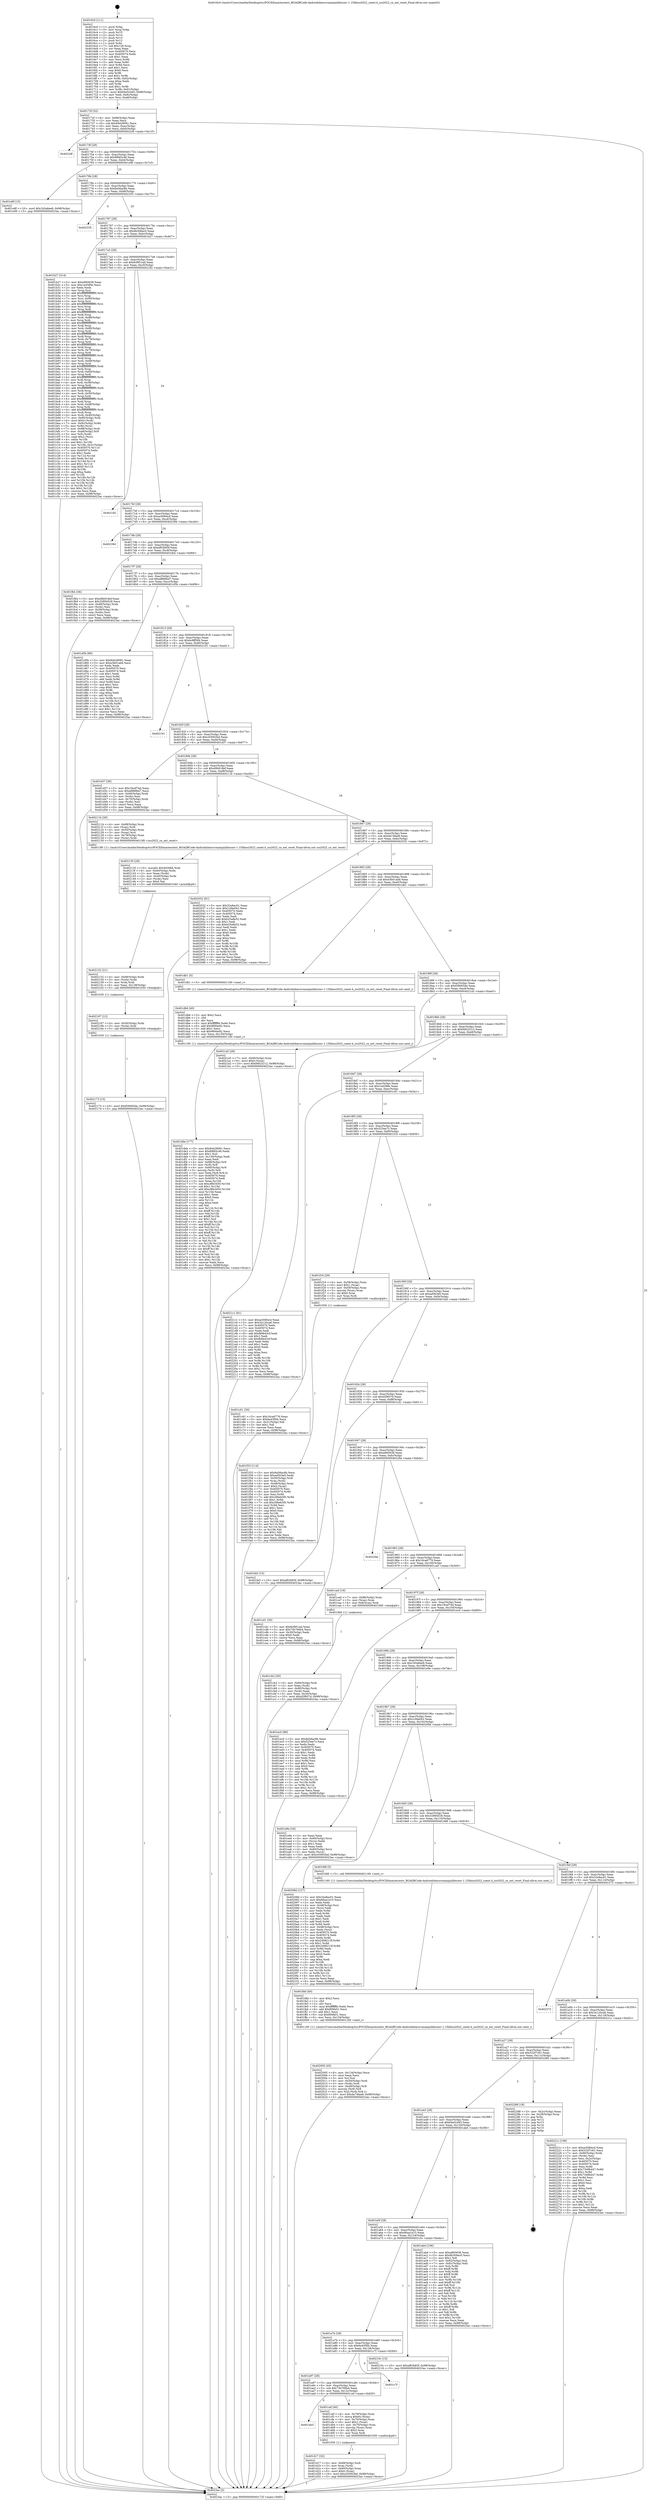 digraph "0x4016c0" {
  label = "0x4016c0 (/mnt/c/Users/mathe/Desktop/tcc/POCII/binaries/extr_BGAQRCode-Androidzbarsrcmainjnilibiconv-1.15libiso2022_cnext.h_iso2022_cn_ext_reset_Final-ollvm.out::main(0))"
  labelloc = "t"
  node[shape=record]

  Entry [label="",width=0.3,height=0.3,shape=circle,fillcolor=black,style=filled]
  "0x40172f" [label="{
     0x40172f [32]\l
     | [instrs]\l
     &nbsp;&nbsp;0x40172f \<+6\>: mov -0x98(%rbp),%eax\l
     &nbsp;&nbsp;0x401735 \<+2\>: mov %eax,%ecx\l
     &nbsp;&nbsp;0x401737 \<+6\>: sub $0x84428081,%ecx\l
     &nbsp;&nbsp;0x40173d \<+6\>: mov %eax,-0xac(%rbp)\l
     &nbsp;&nbsp;0x401743 \<+6\>: mov %ecx,-0xb0(%rbp)\l
     &nbsp;&nbsp;0x401749 \<+6\>: je 00000000004022df \<main+0xc1f\>\l
  }"]
  "0x4022df" [label="{
     0x4022df\l
  }", style=dashed]
  "0x40174f" [label="{
     0x40174f [28]\l
     | [instrs]\l
     &nbsp;&nbsp;0x40174f \<+5\>: jmp 0000000000401754 \<main+0x94\>\l
     &nbsp;&nbsp;0x401754 \<+6\>: mov -0xac(%rbp),%eax\l
     &nbsp;&nbsp;0x40175a \<+5\>: sub $0x89fd3c46,%eax\l
     &nbsp;&nbsp;0x40175f \<+6\>: mov %eax,-0xb4(%rbp)\l
     &nbsp;&nbsp;0x401765 \<+6\>: je 0000000000401e8f \<main+0x7cf\>\l
  }"]
  Exit [label="",width=0.3,height=0.3,shape=circle,fillcolor=black,style=filled,peripheries=2]
  "0x401e8f" [label="{
     0x401e8f [15]\l
     | [instrs]\l
     &nbsp;&nbsp;0x401e8f \<+10\>: movl $0x1b5a6ee8,-0x98(%rbp)\l
     &nbsp;&nbsp;0x401e99 \<+5\>: jmp 00000000004023ac \<main+0xcec\>\l
  }"]
  "0x40176b" [label="{
     0x40176b [28]\l
     | [instrs]\l
     &nbsp;&nbsp;0x40176b \<+5\>: jmp 0000000000401770 \<main+0xb0\>\l
     &nbsp;&nbsp;0x401770 \<+6\>: mov -0xac(%rbp),%eax\l
     &nbsp;&nbsp;0x401776 \<+5\>: sub $0x8a56ac8b,%eax\l
     &nbsp;&nbsp;0x40177b \<+6\>: mov %eax,-0xb8(%rbp)\l
     &nbsp;&nbsp;0x401781 \<+6\>: je 0000000000402335 \<main+0xc75\>\l
  }"]
  "0x402173" [label="{
     0x402173 [15]\l
     | [instrs]\l
     &nbsp;&nbsp;0x402173 \<+10\>: movl $0xf39065de,-0x98(%rbp)\l
     &nbsp;&nbsp;0x40217d \<+5\>: jmp 00000000004023ac \<main+0xcec\>\l
  }"]
  "0x402335" [label="{
     0x402335\l
  }", style=dashed]
  "0x401787" [label="{
     0x401787 [28]\l
     | [instrs]\l
     &nbsp;&nbsp;0x401787 \<+5\>: jmp 000000000040178c \<main+0xcc\>\l
     &nbsp;&nbsp;0x40178c \<+6\>: mov -0xac(%rbp),%eax\l
     &nbsp;&nbsp;0x401792 \<+5\>: sub $0x8b306ec0,%eax\l
     &nbsp;&nbsp;0x401797 \<+6\>: mov %eax,-0xbc(%rbp)\l
     &nbsp;&nbsp;0x40179d \<+6\>: je 0000000000401b27 \<main+0x467\>\l
  }"]
  "0x402167" [label="{
     0x402167 [12]\l
     | [instrs]\l
     &nbsp;&nbsp;0x402167 \<+4\>: mov -0x50(%rbp),%rdx\l
     &nbsp;&nbsp;0x40216b \<+3\>: mov (%rdx),%rdi\l
     &nbsp;&nbsp;0x40216e \<+5\>: call 0000000000401030 \<free@plt\>\l
     | [calls]\l
     &nbsp;&nbsp;0x401030 \{1\} (unknown)\l
  }"]
  "0x401b27" [label="{
     0x401b27 [314]\l
     | [instrs]\l
     &nbsp;&nbsp;0x401b27 \<+5\>: mov $0xe865638,%eax\l
     &nbsp;&nbsp;0x401b2c \<+5\>: mov $0x1ed399e,%ecx\l
     &nbsp;&nbsp;0x401b31 \<+2\>: xor %edx,%edx\l
     &nbsp;&nbsp;0x401b33 \<+3\>: mov %rsp,%rsi\l
     &nbsp;&nbsp;0x401b36 \<+4\>: add $0xfffffffffffffff0,%rsi\l
     &nbsp;&nbsp;0x401b3a \<+3\>: mov %rsi,%rsp\l
     &nbsp;&nbsp;0x401b3d \<+7\>: mov %rsi,-0x90(%rbp)\l
     &nbsp;&nbsp;0x401b44 \<+3\>: mov %rsp,%rsi\l
     &nbsp;&nbsp;0x401b47 \<+4\>: add $0xfffffffffffffff0,%rsi\l
     &nbsp;&nbsp;0x401b4b \<+3\>: mov %rsi,%rsp\l
     &nbsp;&nbsp;0x401b4e \<+3\>: mov %rsp,%rdi\l
     &nbsp;&nbsp;0x401b51 \<+4\>: add $0xfffffffffffffff0,%rdi\l
     &nbsp;&nbsp;0x401b55 \<+3\>: mov %rdi,%rsp\l
     &nbsp;&nbsp;0x401b58 \<+7\>: mov %rdi,-0x88(%rbp)\l
     &nbsp;&nbsp;0x401b5f \<+3\>: mov %rsp,%rdi\l
     &nbsp;&nbsp;0x401b62 \<+4\>: add $0xfffffffffffffff0,%rdi\l
     &nbsp;&nbsp;0x401b66 \<+3\>: mov %rdi,%rsp\l
     &nbsp;&nbsp;0x401b69 \<+4\>: mov %rdi,-0x80(%rbp)\l
     &nbsp;&nbsp;0x401b6d \<+3\>: mov %rsp,%rdi\l
     &nbsp;&nbsp;0x401b70 \<+4\>: add $0xfffffffffffffff0,%rdi\l
     &nbsp;&nbsp;0x401b74 \<+3\>: mov %rdi,%rsp\l
     &nbsp;&nbsp;0x401b77 \<+4\>: mov %rdi,-0x78(%rbp)\l
     &nbsp;&nbsp;0x401b7b \<+3\>: mov %rsp,%rdi\l
     &nbsp;&nbsp;0x401b7e \<+4\>: add $0xfffffffffffffff0,%rdi\l
     &nbsp;&nbsp;0x401b82 \<+3\>: mov %rdi,%rsp\l
     &nbsp;&nbsp;0x401b85 \<+4\>: mov %rdi,-0x70(%rbp)\l
     &nbsp;&nbsp;0x401b89 \<+3\>: mov %rsp,%rdi\l
     &nbsp;&nbsp;0x401b8c \<+4\>: add $0xfffffffffffffff0,%rdi\l
     &nbsp;&nbsp;0x401b90 \<+3\>: mov %rdi,%rsp\l
     &nbsp;&nbsp;0x401b93 \<+4\>: mov %rdi,-0x68(%rbp)\l
     &nbsp;&nbsp;0x401b97 \<+3\>: mov %rsp,%rdi\l
     &nbsp;&nbsp;0x401b9a \<+4\>: add $0xfffffffffffffff0,%rdi\l
     &nbsp;&nbsp;0x401b9e \<+3\>: mov %rdi,%rsp\l
     &nbsp;&nbsp;0x401ba1 \<+4\>: mov %rdi,-0x60(%rbp)\l
     &nbsp;&nbsp;0x401ba5 \<+3\>: mov %rsp,%rdi\l
     &nbsp;&nbsp;0x401ba8 \<+4\>: add $0xfffffffffffffff0,%rdi\l
     &nbsp;&nbsp;0x401bac \<+3\>: mov %rdi,%rsp\l
     &nbsp;&nbsp;0x401baf \<+4\>: mov %rdi,-0x58(%rbp)\l
     &nbsp;&nbsp;0x401bb3 \<+3\>: mov %rsp,%rdi\l
     &nbsp;&nbsp;0x401bb6 \<+4\>: add $0xfffffffffffffff0,%rdi\l
     &nbsp;&nbsp;0x401bba \<+3\>: mov %rdi,%rsp\l
     &nbsp;&nbsp;0x401bbd \<+4\>: mov %rdi,-0x50(%rbp)\l
     &nbsp;&nbsp;0x401bc1 \<+3\>: mov %rsp,%rdi\l
     &nbsp;&nbsp;0x401bc4 \<+4\>: add $0xfffffffffffffff0,%rdi\l
     &nbsp;&nbsp;0x401bc8 \<+3\>: mov %rdi,%rsp\l
     &nbsp;&nbsp;0x401bcb \<+4\>: mov %rdi,-0x48(%rbp)\l
     &nbsp;&nbsp;0x401bcf \<+3\>: mov %rsp,%rdi\l
     &nbsp;&nbsp;0x401bd2 \<+4\>: add $0xfffffffffffffff0,%rdi\l
     &nbsp;&nbsp;0x401bd6 \<+3\>: mov %rdi,%rsp\l
     &nbsp;&nbsp;0x401bd9 \<+4\>: mov %rdi,-0x40(%rbp)\l
     &nbsp;&nbsp;0x401bdd \<+7\>: mov -0x90(%rbp),%rdi\l
     &nbsp;&nbsp;0x401be4 \<+6\>: movl $0x0,(%rdi)\l
     &nbsp;&nbsp;0x401bea \<+7\>: mov -0x9c(%rbp),%r8d\l
     &nbsp;&nbsp;0x401bf1 \<+3\>: mov %r8d,(%rsi)\l
     &nbsp;&nbsp;0x401bf4 \<+7\>: mov -0x88(%rbp),%rdi\l
     &nbsp;&nbsp;0x401bfb \<+7\>: mov -0xa8(%rbp),%r9\l
     &nbsp;&nbsp;0x401c02 \<+3\>: mov %r9,(%rdi)\l
     &nbsp;&nbsp;0x401c05 \<+3\>: cmpl $0x2,(%rsi)\l
     &nbsp;&nbsp;0x401c08 \<+4\>: setne %r10b\l
     &nbsp;&nbsp;0x401c0c \<+4\>: and $0x1,%r10b\l
     &nbsp;&nbsp;0x401c10 \<+4\>: mov %r10b,-0x31(%rbp)\l
     &nbsp;&nbsp;0x401c14 \<+8\>: mov 0x405070,%r11d\l
     &nbsp;&nbsp;0x401c1c \<+7\>: mov 0x405074,%ebx\l
     &nbsp;&nbsp;0x401c23 \<+3\>: sub $0x1,%edx\l
     &nbsp;&nbsp;0x401c26 \<+3\>: mov %r11d,%r14d\l
     &nbsp;&nbsp;0x401c29 \<+3\>: add %edx,%r14d\l
     &nbsp;&nbsp;0x401c2c \<+4\>: imul %r14d,%r11d\l
     &nbsp;&nbsp;0x401c30 \<+4\>: and $0x1,%r11d\l
     &nbsp;&nbsp;0x401c34 \<+4\>: cmp $0x0,%r11d\l
     &nbsp;&nbsp;0x401c38 \<+4\>: sete %r10b\l
     &nbsp;&nbsp;0x401c3c \<+3\>: cmp $0xa,%ebx\l
     &nbsp;&nbsp;0x401c3f \<+4\>: setl %r15b\l
     &nbsp;&nbsp;0x401c43 \<+3\>: mov %r10b,%r12b\l
     &nbsp;&nbsp;0x401c46 \<+3\>: and %r15b,%r12b\l
     &nbsp;&nbsp;0x401c49 \<+3\>: xor %r15b,%r10b\l
     &nbsp;&nbsp;0x401c4c \<+3\>: or %r10b,%r12b\l
     &nbsp;&nbsp;0x401c4f \<+4\>: test $0x1,%r12b\l
     &nbsp;&nbsp;0x401c53 \<+3\>: cmovne %ecx,%eax\l
     &nbsp;&nbsp;0x401c56 \<+6\>: mov %eax,-0x98(%rbp)\l
     &nbsp;&nbsp;0x401c5c \<+5\>: jmp 00000000004023ac \<main+0xcec\>\l
  }"]
  "0x4017a3" [label="{
     0x4017a3 [28]\l
     | [instrs]\l
     &nbsp;&nbsp;0x4017a3 \<+5\>: jmp 00000000004017a8 \<main+0xe8\>\l
     &nbsp;&nbsp;0x4017a8 \<+6\>: mov -0xac(%rbp),%eax\l
     &nbsp;&nbsp;0x4017ae \<+5\>: sub $0x8cf951ad,%eax\l
     &nbsp;&nbsp;0x4017b3 \<+6\>: mov %eax,-0xc0(%rbp)\l
     &nbsp;&nbsp;0x4017b9 \<+6\>: je 0000000000402182 \<main+0xac2\>\l
  }"]
  "0x402152" [label="{
     0x402152 [21]\l
     | [instrs]\l
     &nbsp;&nbsp;0x402152 \<+4\>: mov -0x68(%rbp),%rdx\l
     &nbsp;&nbsp;0x402156 \<+3\>: mov (%rdx),%rdx\l
     &nbsp;&nbsp;0x402159 \<+3\>: mov %rdx,%rdi\l
     &nbsp;&nbsp;0x40215c \<+6\>: mov %eax,-0x138(%rbp)\l
     &nbsp;&nbsp;0x402162 \<+5\>: call 0000000000401030 \<free@plt\>\l
     | [calls]\l
     &nbsp;&nbsp;0x401030 \{1\} (unknown)\l
  }"]
  "0x402182" [label="{
     0x402182\l
  }", style=dashed]
  "0x4017bf" [label="{
     0x4017bf [28]\l
     | [instrs]\l
     &nbsp;&nbsp;0x4017bf \<+5\>: jmp 00000000004017c4 \<main+0x104\>\l
     &nbsp;&nbsp;0x4017c4 \<+6\>: mov -0xac(%rbp),%eax\l
     &nbsp;&nbsp;0x4017ca \<+5\>: sub $0xac0084cd,%eax\l
     &nbsp;&nbsp;0x4017cf \<+6\>: mov %eax,-0xc4(%rbp)\l
     &nbsp;&nbsp;0x4017d5 \<+6\>: je 0000000000402394 \<main+0xcd4\>\l
  }"]
  "0x402135" [label="{
     0x402135 [29]\l
     | [instrs]\l
     &nbsp;&nbsp;0x402135 \<+10\>: movabs $0x4030b6,%rdi\l
     &nbsp;&nbsp;0x40213f \<+4\>: mov -0x40(%rbp),%rdx\l
     &nbsp;&nbsp;0x402143 \<+2\>: mov %eax,(%rdx)\l
     &nbsp;&nbsp;0x402145 \<+4\>: mov -0x40(%rbp),%rdx\l
     &nbsp;&nbsp;0x402149 \<+2\>: mov (%rdx),%esi\l
     &nbsp;&nbsp;0x40214b \<+2\>: mov $0x0,%al\l
     &nbsp;&nbsp;0x40214d \<+5\>: call 0000000000401040 \<printf@plt\>\l
     | [calls]\l
     &nbsp;&nbsp;0x401040 \{1\} (unknown)\l
  }"]
  "0x402394" [label="{
     0x402394\l
  }", style=dashed]
  "0x4017db" [label="{
     0x4017db [28]\l
     | [instrs]\l
     &nbsp;&nbsp;0x4017db \<+5\>: jmp 00000000004017e0 \<main+0x120\>\l
     &nbsp;&nbsp;0x4017e0 \<+6\>: mov -0xac(%rbp),%eax\l
     &nbsp;&nbsp;0x4017e6 \<+5\>: sub $0xaf63b83f,%eax\l
     &nbsp;&nbsp;0x4017eb \<+6\>: mov %eax,-0xc8(%rbp)\l
     &nbsp;&nbsp;0x4017f1 \<+6\>: je 0000000000401fb4 \<main+0x8f4\>\l
  }"]
  "0x402005" [label="{
     0x402005 [45]\l
     | [instrs]\l
     &nbsp;&nbsp;0x402005 \<+6\>: mov -0x134(%rbp),%ecx\l
     &nbsp;&nbsp;0x40200b \<+3\>: imul %eax,%ecx\l
     &nbsp;&nbsp;0x40200e \<+3\>: mov %cl,%sil\l
     &nbsp;&nbsp;0x402011 \<+4\>: mov -0x50(%rbp),%rdi\l
     &nbsp;&nbsp;0x402015 \<+3\>: mov (%rdi),%rdi\l
     &nbsp;&nbsp;0x402018 \<+4\>: mov -0x48(%rbp),%r8\l
     &nbsp;&nbsp;0x40201c \<+3\>: movslq (%r8),%r8\l
     &nbsp;&nbsp;0x40201f \<+4\>: mov %sil,(%rdi,%r8,1)\l
     &nbsp;&nbsp;0x402023 \<+10\>: movl $0xda74fae8,-0x98(%rbp)\l
     &nbsp;&nbsp;0x40202d \<+5\>: jmp 00000000004023ac \<main+0xcec\>\l
  }"]
  "0x401fb4" [label="{
     0x401fb4 [36]\l
     | [instrs]\l
     &nbsp;&nbsp;0x401fb4 \<+5\>: mov $0xd9b918ef,%eax\l
     &nbsp;&nbsp;0x401fb9 \<+5\>: mov $0x32894526,%ecx\l
     &nbsp;&nbsp;0x401fbe \<+4\>: mov -0x48(%rbp),%rdx\l
     &nbsp;&nbsp;0x401fc2 \<+2\>: mov (%rdx),%esi\l
     &nbsp;&nbsp;0x401fc4 \<+4\>: mov -0x58(%rbp),%rdx\l
     &nbsp;&nbsp;0x401fc8 \<+2\>: cmp (%rdx),%esi\l
     &nbsp;&nbsp;0x401fca \<+3\>: cmovl %ecx,%eax\l
     &nbsp;&nbsp;0x401fcd \<+6\>: mov %eax,-0x98(%rbp)\l
     &nbsp;&nbsp;0x401fd3 \<+5\>: jmp 00000000004023ac \<main+0xcec\>\l
  }"]
  "0x4017f7" [label="{
     0x4017f7 [28]\l
     | [instrs]\l
     &nbsp;&nbsp;0x4017f7 \<+5\>: jmp 00000000004017fc \<main+0x13c\>\l
     &nbsp;&nbsp;0x4017fc \<+6\>: mov -0xac(%rbp),%eax\l
     &nbsp;&nbsp;0x401802 \<+5\>: sub $0xaf889bd7,%eax\l
     &nbsp;&nbsp;0x401807 \<+6\>: mov %eax,-0xcc(%rbp)\l
     &nbsp;&nbsp;0x40180d \<+6\>: je 0000000000401d5b \<main+0x69b\>\l
  }"]
  "0x401fdd" [label="{
     0x401fdd [40]\l
     | [instrs]\l
     &nbsp;&nbsp;0x401fdd \<+5\>: mov $0x2,%ecx\l
     &nbsp;&nbsp;0x401fe2 \<+1\>: cltd\l
     &nbsp;&nbsp;0x401fe3 \<+2\>: idiv %ecx\l
     &nbsp;&nbsp;0x401fe5 \<+6\>: imul $0xfffffffe,%edx,%ecx\l
     &nbsp;&nbsp;0x401feb \<+6\>: add $0xf00fa51,%ecx\l
     &nbsp;&nbsp;0x401ff1 \<+3\>: add $0x1,%ecx\l
     &nbsp;&nbsp;0x401ff4 \<+6\>: sub $0xf00fa51,%ecx\l
     &nbsp;&nbsp;0x401ffa \<+6\>: mov %ecx,-0x134(%rbp)\l
     &nbsp;&nbsp;0x402000 \<+5\>: call 0000000000401160 \<next_i\>\l
     | [calls]\l
     &nbsp;&nbsp;0x401160 \{1\} (/mnt/c/Users/mathe/Desktop/tcc/POCII/binaries/extr_BGAQRCode-Androidzbarsrcmainjnilibiconv-1.15libiso2022_cnext.h_iso2022_cn_ext_reset_Final-ollvm.out::next_i)\l
  }"]
  "0x401d5b" [label="{
     0x401d5b [86]\l
     | [instrs]\l
     &nbsp;&nbsp;0x401d5b \<+5\>: mov $0x84428081,%eax\l
     &nbsp;&nbsp;0x401d60 \<+5\>: mov $0xe3b01add,%ecx\l
     &nbsp;&nbsp;0x401d65 \<+2\>: xor %edx,%edx\l
     &nbsp;&nbsp;0x401d67 \<+7\>: mov 0x405070,%esi\l
     &nbsp;&nbsp;0x401d6e \<+7\>: mov 0x405074,%edi\l
     &nbsp;&nbsp;0x401d75 \<+3\>: sub $0x1,%edx\l
     &nbsp;&nbsp;0x401d78 \<+3\>: mov %esi,%r8d\l
     &nbsp;&nbsp;0x401d7b \<+3\>: add %edx,%r8d\l
     &nbsp;&nbsp;0x401d7e \<+4\>: imul %r8d,%esi\l
     &nbsp;&nbsp;0x401d82 \<+3\>: and $0x1,%esi\l
     &nbsp;&nbsp;0x401d85 \<+3\>: cmp $0x0,%esi\l
     &nbsp;&nbsp;0x401d88 \<+4\>: sete %r9b\l
     &nbsp;&nbsp;0x401d8c \<+3\>: cmp $0xa,%edi\l
     &nbsp;&nbsp;0x401d8f \<+4\>: setl %r10b\l
     &nbsp;&nbsp;0x401d93 \<+3\>: mov %r9b,%r11b\l
     &nbsp;&nbsp;0x401d96 \<+3\>: and %r10b,%r11b\l
     &nbsp;&nbsp;0x401d99 \<+3\>: xor %r10b,%r9b\l
     &nbsp;&nbsp;0x401d9c \<+3\>: or %r9b,%r11b\l
     &nbsp;&nbsp;0x401d9f \<+4\>: test $0x1,%r11b\l
     &nbsp;&nbsp;0x401da3 \<+3\>: cmovne %ecx,%eax\l
     &nbsp;&nbsp;0x401da6 \<+6\>: mov %eax,-0x98(%rbp)\l
     &nbsp;&nbsp;0x401dac \<+5\>: jmp 00000000004023ac \<main+0xcec\>\l
  }"]
  "0x401813" [label="{
     0x401813 [28]\l
     | [instrs]\l
     &nbsp;&nbsp;0x401813 \<+5\>: jmp 0000000000401818 \<main+0x158\>\l
     &nbsp;&nbsp;0x401818 \<+6\>: mov -0xac(%rbp),%eax\l
     &nbsp;&nbsp;0x40181e \<+5\>: sub $0xbc8ff584,%eax\l
     &nbsp;&nbsp;0x401823 \<+6\>: mov %eax,-0xd0(%rbp)\l
     &nbsp;&nbsp;0x401829 \<+6\>: je 0000000000402191 \<main+0xad1\>\l
  }"]
  "0x401f33" [label="{
     0x401f33 [114]\l
     | [instrs]\l
     &nbsp;&nbsp;0x401f33 \<+5\>: mov $0x8a56ac8b,%ecx\l
     &nbsp;&nbsp;0x401f38 \<+5\>: mov $0xad5b3e0,%edx\l
     &nbsp;&nbsp;0x401f3d \<+4\>: mov -0x50(%rbp),%rdi\l
     &nbsp;&nbsp;0x401f41 \<+3\>: mov %rax,(%rdi)\l
     &nbsp;&nbsp;0x401f44 \<+4\>: mov -0x48(%rbp),%rax\l
     &nbsp;&nbsp;0x401f48 \<+6\>: movl $0x0,(%rax)\l
     &nbsp;&nbsp;0x401f4e \<+7\>: mov 0x405070,%esi\l
     &nbsp;&nbsp;0x401f55 \<+8\>: mov 0x405074,%r8d\l
     &nbsp;&nbsp;0x401f5d \<+3\>: mov %esi,%r9d\l
     &nbsp;&nbsp;0x401f60 \<+7\>: add $0x29beb5f5,%r9d\l
     &nbsp;&nbsp;0x401f67 \<+4\>: sub $0x1,%r9d\l
     &nbsp;&nbsp;0x401f6b \<+7\>: sub $0x29beb5f5,%r9d\l
     &nbsp;&nbsp;0x401f72 \<+4\>: imul %r9d,%esi\l
     &nbsp;&nbsp;0x401f76 \<+3\>: and $0x1,%esi\l
     &nbsp;&nbsp;0x401f79 \<+3\>: cmp $0x0,%esi\l
     &nbsp;&nbsp;0x401f7c \<+4\>: sete %r10b\l
     &nbsp;&nbsp;0x401f80 \<+4\>: cmp $0xa,%r8d\l
     &nbsp;&nbsp;0x401f84 \<+4\>: setl %r11b\l
     &nbsp;&nbsp;0x401f88 \<+3\>: mov %r10b,%bl\l
     &nbsp;&nbsp;0x401f8b \<+3\>: and %r11b,%bl\l
     &nbsp;&nbsp;0x401f8e \<+3\>: xor %r11b,%r10b\l
     &nbsp;&nbsp;0x401f91 \<+3\>: or %r10b,%bl\l
     &nbsp;&nbsp;0x401f94 \<+3\>: test $0x1,%bl\l
     &nbsp;&nbsp;0x401f97 \<+3\>: cmovne %edx,%ecx\l
     &nbsp;&nbsp;0x401f9a \<+6\>: mov %ecx,-0x98(%rbp)\l
     &nbsp;&nbsp;0x401fa0 \<+5\>: jmp 00000000004023ac \<main+0xcec\>\l
  }"]
  "0x402191" [label="{
     0x402191\l
  }", style=dashed]
  "0x40182f" [label="{
     0x40182f [28]\l
     | [instrs]\l
     &nbsp;&nbsp;0x40182f \<+5\>: jmp 0000000000401834 \<main+0x174\>\l
     &nbsp;&nbsp;0x401834 \<+6\>: mov -0xac(%rbp),%eax\l
     &nbsp;&nbsp;0x40183a \<+5\>: sub $0xc03002bd,%eax\l
     &nbsp;&nbsp;0x40183f \<+6\>: mov %eax,-0xd4(%rbp)\l
     &nbsp;&nbsp;0x401845 \<+6\>: je 0000000000401d37 \<main+0x677\>\l
  }"]
  "0x401dde" [label="{
     0x401dde [177]\l
     | [instrs]\l
     &nbsp;&nbsp;0x401dde \<+5\>: mov $0x84428081,%ecx\l
     &nbsp;&nbsp;0x401de3 \<+5\>: mov $0x89fd3c46,%edx\l
     &nbsp;&nbsp;0x401de8 \<+3\>: mov $0x1,%sil\l
     &nbsp;&nbsp;0x401deb \<+6\>: mov -0x130(%rbp),%edi\l
     &nbsp;&nbsp;0x401df1 \<+3\>: imul %eax,%edi\l
     &nbsp;&nbsp;0x401df4 \<+4\>: mov -0x68(%rbp),%r8\l
     &nbsp;&nbsp;0x401df8 \<+3\>: mov (%r8),%r8\l
     &nbsp;&nbsp;0x401dfb \<+4\>: mov -0x60(%rbp),%r9\l
     &nbsp;&nbsp;0x401dff \<+3\>: movslq (%r9),%r9\l
     &nbsp;&nbsp;0x401e02 \<+4\>: mov %edi,(%r8,%r9,4)\l
     &nbsp;&nbsp;0x401e06 \<+7\>: mov 0x405070,%eax\l
     &nbsp;&nbsp;0x401e0d \<+7\>: mov 0x405074,%edi\l
     &nbsp;&nbsp;0x401e14 \<+3\>: mov %eax,%r10d\l
     &nbsp;&nbsp;0x401e17 \<+7\>: sub $0xc8fe3450,%r10d\l
     &nbsp;&nbsp;0x401e1e \<+4\>: sub $0x1,%r10d\l
     &nbsp;&nbsp;0x401e22 \<+7\>: add $0xc8fe3450,%r10d\l
     &nbsp;&nbsp;0x401e29 \<+4\>: imul %r10d,%eax\l
     &nbsp;&nbsp;0x401e2d \<+3\>: and $0x1,%eax\l
     &nbsp;&nbsp;0x401e30 \<+3\>: cmp $0x0,%eax\l
     &nbsp;&nbsp;0x401e33 \<+4\>: sete %r11b\l
     &nbsp;&nbsp;0x401e37 \<+3\>: cmp $0xa,%edi\l
     &nbsp;&nbsp;0x401e3a \<+3\>: setl %bl\l
     &nbsp;&nbsp;0x401e3d \<+3\>: mov %r11b,%r14b\l
     &nbsp;&nbsp;0x401e40 \<+4\>: xor $0xff,%r14b\l
     &nbsp;&nbsp;0x401e44 \<+3\>: mov %bl,%r15b\l
     &nbsp;&nbsp;0x401e47 \<+4\>: xor $0xff,%r15b\l
     &nbsp;&nbsp;0x401e4b \<+4\>: xor $0x1,%sil\l
     &nbsp;&nbsp;0x401e4f \<+3\>: mov %r14b,%r12b\l
     &nbsp;&nbsp;0x401e52 \<+4\>: and $0xff,%r12b\l
     &nbsp;&nbsp;0x401e56 \<+3\>: and %sil,%r11b\l
     &nbsp;&nbsp;0x401e59 \<+3\>: mov %r15b,%r13b\l
     &nbsp;&nbsp;0x401e5c \<+4\>: and $0xff,%r13b\l
     &nbsp;&nbsp;0x401e60 \<+3\>: and %sil,%bl\l
     &nbsp;&nbsp;0x401e63 \<+3\>: or %r11b,%r12b\l
     &nbsp;&nbsp;0x401e66 \<+3\>: or %bl,%r13b\l
     &nbsp;&nbsp;0x401e69 \<+3\>: xor %r13b,%r12b\l
     &nbsp;&nbsp;0x401e6c \<+3\>: or %r15b,%r14b\l
     &nbsp;&nbsp;0x401e6f \<+4\>: xor $0xff,%r14b\l
     &nbsp;&nbsp;0x401e73 \<+4\>: or $0x1,%sil\l
     &nbsp;&nbsp;0x401e77 \<+3\>: and %sil,%r14b\l
     &nbsp;&nbsp;0x401e7a \<+3\>: or %r14b,%r12b\l
     &nbsp;&nbsp;0x401e7d \<+4\>: test $0x1,%r12b\l
     &nbsp;&nbsp;0x401e81 \<+3\>: cmovne %edx,%ecx\l
     &nbsp;&nbsp;0x401e84 \<+6\>: mov %ecx,-0x98(%rbp)\l
     &nbsp;&nbsp;0x401e8a \<+5\>: jmp 00000000004023ac \<main+0xcec\>\l
  }"]
  "0x401d37" [label="{
     0x401d37 [36]\l
     | [instrs]\l
     &nbsp;&nbsp;0x401d37 \<+5\>: mov $0x19cef74d,%eax\l
     &nbsp;&nbsp;0x401d3c \<+5\>: mov $0xaf889bd7,%ecx\l
     &nbsp;&nbsp;0x401d41 \<+4\>: mov -0x60(%rbp),%rdx\l
     &nbsp;&nbsp;0x401d45 \<+2\>: mov (%rdx),%esi\l
     &nbsp;&nbsp;0x401d47 \<+4\>: mov -0x70(%rbp),%rdx\l
     &nbsp;&nbsp;0x401d4b \<+2\>: cmp (%rdx),%esi\l
     &nbsp;&nbsp;0x401d4d \<+3\>: cmovl %ecx,%eax\l
     &nbsp;&nbsp;0x401d50 \<+6\>: mov %eax,-0x98(%rbp)\l
     &nbsp;&nbsp;0x401d56 \<+5\>: jmp 00000000004023ac \<main+0xcec\>\l
  }"]
  "0x40184b" [label="{
     0x40184b [28]\l
     | [instrs]\l
     &nbsp;&nbsp;0x40184b \<+5\>: jmp 0000000000401850 \<main+0x190\>\l
     &nbsp;&nbsp;0x401850 \<+6\>: mov -0xac(%rbp),%eax\l
     &nbsp;&nbsp;0x401856 \<+5\>: sub $0xd9b918ef,%eax\l
     &nbsp;&nbsp;0x40185b \<+6\>: mov %eax,-0xd8(%rbp)\l
     &nbsp;&nbsp;0x401861 \<+6\>: je 000000000040211b \<main+0xa5b\>\l
  }"]
  "0x401db6" [label="{
     0x401db6 [40]\l
     | [instrs]\l
     &nbsp;&nbsp;0x401db6 \<+5\>: mov $0x2,%ecx\l
     &nbsp;&nbsp;0x401dbb \<+1\>: cltd\l
     &nbsp;&nbsp;0x401dbc \<+2\>: idiv %ecx\l
     &nbsp;&nbsp;0x401dbe \<+6\>: imul $0xfffffffe,%edx,%ecx\l
     &nbsp;&nbsp;0x401dc4 \<+6\>: add $0x9694e92,%ecx\l
     &nbsp;&nbsp;0x401dca \<+3\>: add $0x1,%ecx\l
     &nbsp;&nbsp;0x401dcd \<+6\>: sub $0x9694e92,%ecx\l
     &nbsp;&nbsp;0x401dd3 \<+6\>: mov %ecx,-0x130(%rbp)\l
     &nbsp;&nbsp;0x401dd9 \<+5\>: call 0000000000401160 \<next_i\>\l
     | [calls]\l
     &nbsp;&nbsp;0x401160 \{1\} (/mnt/c/Users/mathe/Desktop/tcc/POCII/binaries/extr_BGAQRCode-Androidzbarsrcmainjnilibiconv-1.15libiso2022_cnext.h_iso2022_cn_ext_reset_Final-ollvm.out::next_i)\l
  }"]
  "0x40211b" [label="{
     0x40211b [26]\l
     | [instrs]\l
     &nbsp;&nbsp;0x40211b \<+4\>: mov -0x68(%rbp),%rax\l
     &nbsp;&nbsp;0x40211f \<+3\>: mov (%rax),%rdi\l
     &nbsp;&nbsp;0x402122 \<+4\>: mov -0x50(%rbp),%rax\l
     &nbsp;&nbsp;0x402126 \<+3\>: mov (%rax),%rsi\l
     &nbsp;&nbsp;0x402129 \<+4\>: mov -0x78(%rbp),%rax\l
     &nbsp;&nbsp;0x40212d \<+3\>: mov (%rax),%rdx\l
     &nbsp;&nbsp;0x402130 \<+5\>: call 00000000004013f0 \<iso2022_cn_ext_reset\>\l
     | [calls]\l
     &nbsp;&nbsp;0x4013f0 \{1\} (/mnt/c/Users/mathe/Desktop/tcc/POCII/binaries/extr_BGAQRCode-Androidzbarsrcmainjnilibiconv-1.15libiso2022_cnext.h_iso2022_cn_ext_reset_Final-ollvm.out::iso2022_cn_ext_reset)\l
  }"]
  "0x401867" [label="{
     0x401867 [28]\l
     | [instrs]\l
     &nbsp;&nbsp;0x401867 \<+5\>: jmp 000000000040186c \<main+0x1ac\>\l
     &nbsp;&nbsp;0x40186c \<+6\>: mov -0xac(%rbp),%eax\l
     &nbsp;&nbsp;0x401872 \<+5\>: sub $0xda74fae8,%eax\l
     &nbsp;&nbsp;0x401877 \<+6\>: mov %eax,-0xdc(%rbp)\l
     &nbsp;&nbsp;0x40187d \<+6\>: je 0000000000402032 \<main+0x972\>\l
  }"]
  "0x401d17" [label="{
     0x401d17 [32]\l
     | [instrs]\l
     &nbsp;&nbsp;0x401d17 \<+4\>: mov -0x68(%rbp),%rdi\l
     &nbsp;&nbsp;0x401d1b \<+3\>: mov %rax,(%rdi)\l
     &nbsp;&nbsp;0x401d1e \<+4\>: mov -0x60(%rbp),%rax\l
     &nbsp;&nbsp;0x401d22 \<+6\>: movl $0x0,(%rax)\l
     &nbsp;&nbsp;0x401d28 \<+10\>: movl $0xc03002bd,-0x98(%rbp)\l
     &nbsp;&nbsp;0x401d32 \<+5\>: jmp 00000000004023ac \<main+0xcec\>\l
  }"]
  "0x402032" [label="{
     0x402032 [91]\l
     | [instrs]\l
     &nbsp;&nbsp;0x402032 \<+5\>: mov $0x32e8ac01,%eax\l
     &nbsp;&nbsp;0x402037 \<+5\>: mov $0x1cf4a042,%ecx\l
     &nbsp;&nbsp;0x40203c \<+7\>: mov 0x405070,%edx\l
     &nbsp;&nbsp;0x402043 \<+7\>: mov 0x405074,%esi\l
     &nbsp;&nbsp;0x40204a \<+2\>: mov %edx,%edi\l
     &nbsp;&nbsp;0x40204c \<+6\>: add $0xb25a8e52,%edi\l
     &nbsp;&nbsp;0x402052 \<+3\>: sub $0x1,%edi\l
     &nbsp;&nbsp;0x402055 \<+6\>: sub $0xb25a8e52,%edi\l
     &nbsp;&nbsp;0x40205b \<+3\>: imul %edi,%edx\l
     &nbsp;&nbsp;0x40205e \<+3\>: and $0x1,%edx\l
     &nbsp;&nbsp;0x402061 \<+3\>: cmp $0x0,%edx\l
     &nbsp;&nbsp;0x402064 \<+4\>: sete %r8b\l
     &nbsp;&nbsp;0x402068 \<+3\>: cmp $0xa,%esi\l
     &nbsp;&nbsp;0x40206b \<+4\>: setl %r9b\l
     &nbsp;&nbsp;0x40206f \<+3\>: mov %r8b,%r10b\l
     &nbsp;&nbsp;0x402072 \<+3\>: and %r9b,%r10b\l
     &nbsp;&nbsp;0x402075 \<+3\>: xor %r9b,%r8b\l
     &nbsp;&nbsp;0x402078 \<+3\>: or %r8b,%r10b\l
     &nbsp;&nbsp;0x40207b \<+4\>: test $0x1,%r10b\l
     &nbsp;&nbsp;0x40207f \<+3\>: cmovne %ecx,%eax\l
     &nbsp;&nbsp;0x402082 \<+6\>: mov %eax,-0x98(%rbp)\l
     &nbsp;&nbsp;0x402088 \<+5\>: jmp 00000000004023ac \<main+0xcec\>\l
  }"]
  "0x401883" [label="{
     0x401883 [28]\l
     | [instrs]\l
     &nbsp;&nbsp;0x401883 \<+5\>: jmp 0000000000401888 \<main+0x1c8\>\l
     &nbsp;&nbsp;0x401888 \<+6\>: mov -0xac(%rbp),%eax\l
     &nbsp;&nbsp;0x40188e \<+5\>: sub $0xe3b01add,%eax\l
     &nbsp;&nbsp;0x401893 \<+6\>: mov %eax,-0xe0(%rbp)\l
     &nbsp;&nbsp;0x401899 \<+6\>: je 0000000000401db1 \<main+0x6f1\>\l
  }"]
  "0x401ab3" [label="{
     0x401ab3\l
  }", style=dashed]
  "0x401db1" [label="{
     0x401db1 [5]\l
     | [instrs]\l
     &nbsp;&nbsp;0x401db1 \<+5\>: call 0000000000401160 \<next_i\>\l
     | [calls]\l
     &nbsp;&nbsp;0x401160 \{1\} (/mnt/c/Users/mathe/Desktop/tcc/POCII/binaries/extr_BGAQRCode-Androidzbarsrcmainjnilibiconv-1.15libiso2022_cnext.h_iso2022_cn_ext_reset_Final-ollvm.out::next_i)\l
  }"]
  "0x40189f" [label="{
     0x40189f [28]\l
     | [instrs]\l
     &nbsp;&nbsp;0x40189f \<+5\>: jmp 00000000004018a4 \<main+0x1e4\>\l
     &nbsp;&nbsp;0x4018a4 \<+6\>: mov -0xac(%rbp),%eax\l
     &nbsp;&nbsp;0x4018aa \<+5\>: sub $0xf39065de,%eax\l
     &nbsp;&nbsp;0x4018af \<+6\>: mov %eax,-0xe4(%rbp)\l
     &nbsp;&nbsp;0x4018b5 \<+6\>: je 00000000004021a5 \<main+0xae5\>\l
  }"]
  "0x401cef" [label="{
     0x401cef [40]\l
     | [instrs]\l
     &nbsp;&nbsp;0x401cef \<+4\>: mov -0x78(%rbp),%rax\l
     &nbsp;&nbsp;0x401cf3 \<+7\>: movq $0x64,(%rax)\l
     &nbsp;&nbsp;0x401cfa \<+4\>: mov -0x70(%rbp),%rax\l
     &nbsp;&nbsp;0x401cfe \<+6\>: movl $0x1,(%rax)\l
     &nbsp;&nbsp;0x401d04 \<+4\>: mov -0x70(%rbp),%rax\l
     &nbsp;&nbsp;0x401d08 \<+3\>: movslq (%rax),%rax\l
     &nbsp;&nbsp;0x401d0b \<+4\>: shl $0x2,%rax\l
     &nbsp;&nbsp;0x401d0f \<+3\>: mov %rax,%rdi\l
     &nbsp;&nbsp;0x401d12 \<+5\>: call 0000000000401050 \<malloc@plt\>\l
     | [calls]\l
     &nbsp;&nbsp;0x401050 \{1\} (unknown)\l
  }"]
  "0x4021a5" [label="{
     0x4021a5 [28]\l
     | [instrs]\l
     &nbsp;&nbsp;0x4021a5 \<+7\>: mov -0x90(%rbp),%rax\l
     &nbsp;&nbsp;0x4021ac \<+6\>: movl $0x0,(%rax)\l
     &nbsp;&nbsp;0x4021b2 \<+10\>: movl $0xf4923212,-0x98(%rbp)\l
     &nbsp;&nbsp;0x4021bc \<+5\>: jmp 00000000004023ac \<main+0xcec\>\l
  }"]
  "0x4018bb" [label="{
     0x4018bb [28]\l
     | [instrs]\l
     &nbsp;&nbsp;0x4018bb \<+5\>: jmp 00000000004018c0 \<main+0x200\>\l
     &nbsp;&nbsp;0x4018c0 \<+6\>: mov -0xac(%rbp),%eax\l
     &nbsp;&nbsp;0x4018c6 \<+5\>: sub $0xf4923212,%eax\l
     &nbsp;&nbsp;0x4018cb \<+6\>: mov %eax,-0xe8(%rbp)\l
     &nbsp;&nbsp;0x4018d1 \<+6\>: je 00000000004021c1 \<main+0xb01\>\l
  }"]
  "0x401a97" [label="{
     0x401a97 [28]\l
     | [instrs]\l
     &nbsp;&nbsp;0x401a97 \<+5\>: jmp 0000000000401a9c \<main+0x3dc\>\l
     &nbsp;&nbsp;0x401a9c \<+6\>: mov -0xac(%rbp),%eax\l
     &nbsp;&nbsp;0x401aa2 \<+5\>: sub $0x73b766b4,%eax\l
     &nbsp;&nbsp;0x401aa7 \<+6\>: mov %eax,-0x12c(%rbp)\l
     &nbsp;&nbsp;0x401aad \<+6\>: je 0000000000401cef \<main+0x62f\>\l
  }"]
  "0x4021c1" [label="{
     0x4021c1 [91]\l
     | [instrs]\l
     &nbsp;&nbsp;0x4021c1 \<+5\>: mov $0xac0084cd,%eax\l
     &nbsp;&nbsp;0x4021c6 \<+5\>: mov $0x34120ca6,%ecx\l
     &nbsp;&nbsp;0x4021cb \<+7\>: mov 0x405070,%edx\l
     &nbsp;&nbsp;0x4021d2 \<+7\>: mov 0x405074,%esi\l
     &nbsp;&nbsp;0x4021d9 \<+2\>: mov %edx,%edi\l
     &nbsp;&nbsp;0x4021db \<+6\>: add $0xfb9b43cf,%edi\l
     &nbsp;&nbsp;0x4021e1 \<+3\>: sub $0x1,%edi\l
     &nbsp;&nbsp;0x4021e4 \<+6\>: sub $0xfb9b43cf,%edi\l
     &nbsp;&nbsp;0x4021ea \<+3\>: imul %edi,%edx\l
     &nbsp;&nbsp;0x4021ed \<+3\>: and $0x1,%edx\l
     &nbsp;&nbsp;0x4021f0 \<+3\>: cmp $0x0,%edx\l
     &nbsp;&nbsp;0x4021f3 \<+4\>: sete %r8b\l
     &nbsp;&nbsp;0x4021f7 \<+3\>: cmp $0xa,%esi\l
     &nbsp;&nbsp;0x4021fa \<+4\>: setl %r9b\l
     &nbsp;&nbsp;0x4021fe \<+3\>: mov %r8b,%r10b\l
     &nbsp;&nbsp;0x402201 \<+3\>: and %r9b,%r10b\l
     &nbsp;&nbsp;0x402204 \<+3\>: xor %r9b,%r8b\l
     &nbsp;&nbsp;0x402207 \<+3\>: or %r8b,%r10b\l
     &nbsp;&nbsp;0x40220a \<+4\>: test $0x1,%r10b\l
     &nbsp;&nbsp;0x40220e \<+3\>: cmovne %ecx,%eax\l
     &nbsp;&nbsp;0x402211 \<+6\>: mov %eax,-0x98(%rbp)\l
     &nbsp;&nbsp;0x402217 \<+5\>: jmp 00000000004023ac \<main+0xcec\>\l
  }"]
  "0x4018d7" [label="{
     0x4018d7 [28]\l
     | [instrs]\l
     &nbsp;&nbsp;0x4018d7 \<+5\>: jmp 00000000004018dc \<main+0x21c\>\l
     &nbsp;&nbsp;0x4018dc \<+6\>: mov -0xac(%rbp),%eax\l
     &nbsp;&nbsp;0x4018e2 \<+5\>: sub $0x1ed399e,%eax\l
     &nbsp;&nbsp;0x4018e7 \<+6\>: mov %eax,-0xec(%rbp)\l
     &nbsp;&nbsp;0x4018ed \<+6\>: je 0000000000401c61 \<main+0x5a1\>\l
  }"]
  "0x401c7f" [label="{
     0x401c7f\l
  }", style=dashed]
  "0x401c61" [label="{
     0x401c61 [30]\l
     | [instrs]\l
     &nbsp;&nbsp;0x401c61 \<+5\>: mov $0x16ca6779,%eax\l
     &nbsp;&nbsp;0x401c66 \<+5\>: mov $0x6a43f5fc,%ecx\l
     &nbsp;&nbsp;0x401c6b \<+3\>: mov -0x31(%rbp),%dl\l
     &nbsp;&nbsp;0x401c6e \<+3\>: test $0x1,%dl\l
     &nbsp;&nbsp;0x401c71 \<+3\>: cmovne %ecx,%eax\l
     &nbsp;&nbsp;0x401c74 \<+6\>: mov %eax,-0x98(%rbp)\l
     &nbsp;&nbsp;0x401c7a \<+5\>: jmp 00000000004023ac \<main+0xcec\>\l
  }"]
  "0x4018f3" [label="{
     0x4018f3 [28]\l
     | [instrs]\l
     &nbsp;&nbsp;0x4018f3 \<+5\>: jmp 00000000004018f8 \<main+0x238\>\l
     &nbsp;&nbsp;0x4018f8 \<+6\>: mov -0xac(%rbp),%eax\l
     &nbsp;&nbsp;0x4018fe \<+5\>: sub $0x525ee7c,%eax\l
     &nbsp;&nbsp;0x401903 \<+6\>: mov %eax,-0xf0(%rbp)\l
     &nbsp;&nbsp;0x401909 \<+6\>: je 0000000000401f16 \<main+0x856\>\l
  }"]
  "0x401a7b" [label="{
     0x401a7b [28]\l
     | [instrs]\l
     &nbsp;&nbsp;0x401a7b \<+5\>: jmp 0000000000401a80 \<main+0x3c0\>\l
     &nbsp;&nbsp;0x401a80 \<+6\>: mov -0xac(%rbp),%eax\l
     &nbsp;&nbsp;0x401a86 \<+5\>: sub $0x6a43f5fc,%eax\l
     &nbsp;&nbsp;0x401a8b \<+6\>: mov %eax,-0x128(%rbp)\l
     &nbsp;&nbsp;0x401a91 \<+6\>: je 0000000000401c7f \<main+0x5bf\>\l
  }"]
  "0x401f16" [label="{
     0x401f16 [29]\l
     | [instrs]\l
     &nbsp;&nbsp;0x401f16 \<+4\>: mov -0x58(%rbp),%rax\l
     &nbsp;&nbsp;0x401f1a \<+6\>: movl $0x1,(%rax)\l
     &nbsp;&nbsp;0x401f20 \<+4\>: mov -0x58(%rbp),%rax\l
     &nbsp;&nbsp;0x401f24 \<+3\>: movslq (%rax),%rax\l
     &nbsp;&nbsp;0x401f27 \<+4\>: shl $0x0,%rax\l
     &nbsp;&nbsp;0x401f2b \<+3\>: mov %rax,%rdi\l
     &nbsp;&nbsp;0x401f2e \<+5\>: call 0000000000401050 \<malloc@plt\>\l
     | [calls]\l
     &nbsp;&nbsp;0x401050 \{1\} (unknown)\l
  }"]
  "0x40190f" [label="{
     0x40190f [28]\l
     | [instrs]\l
     &nbsp;&nbsp;0x40190f \<+5\>: jmp 0000000000401914 \<main+0x254\>\l
     &nbsp;&nbsp;0x401914 \<+6\>: mov -0xac(%rbp),%eax\l
     &nbsp;&nbsp;0x40191a \<+5\>: sub $0xad5b3e0,%eax\l
     &nbsp;&nbsp;0x40191f \<+6\>: mov %eax,-0xf4(%rbp)\l
     &nbsp;&nbsp;0x401925 \<+6\>: je 0000000000401fa5 \<main+0x8e5\>\l
  }"]
  "0x40210c" [label="{
     0x40210c [15]\l
     | [instrs]\l
     &nbsp;&nbsp;0x40210c \<+10\>: movl $0xaf63b83f,-0x98(%rbp)\l
     &nbsp;&nbsp;0x402116 \<+5\>: jmp 00000000004023ac \<main+0xcec\>\l
  }"]
  "0x401fa5" [label="{
     0x401fa5 [15]\l
     | [instrs]\l
     &nbsp;&nbsp;0x401fa5 \<+10\>: movl $0xaf63b83f,-0x98(%rbp)\l
     &nbsp;&nbsp;0x401faf \<+5\>: jmp 00000000004023ac \<main+0xcec\>\l
  }"]
  "0x40192b" [label="{
     0x40192b [28]\l
     | [instrs]\l
     &nbsp;&nbsp;0x40192b \<+5\>: jmp 0000000000401930 \<main+0x270\>\l
     &nbsp;&nbsp;0x401930 \<+6\>: mov -0xac(%rbp),%eax\l
     &nbsp;&nbsp;0x401936 \<+5\>: sub $0xd2f607d,%eax\l
     &nbsp;&nbsp;0x40193b \<+6\>: mov %eax,-0xf8(%rbp)\l
     &nbsp;&nbsp;0x401941 \<+6\>: je 0000000000401cd1 \<main+0x611\>\l
  }"]
  "0x401cb3" [label="{
     0x401cb3 [30]\l
     | [instrs]\l
     &nbsp;&nbsp;0x401cb3 \<+4\>: mov -0x80(%rbp),%rdi\l
     &nbsp;&nbsp;0x401cb7 \<+2\>: mov %eax,(%rdi)\l
     &nbsp;&nbsp;0x401cb9 \<+4\>: mov -0x80(%rbp),%rdi\l
     &nbsp;&nbsp;0x401cbd \<+2\>: mov (%rdi),%eax\l
     &nbsp;&nbsp;0x401cbf \<+3\>: mov %eax,-0x30(%rbp)\l
     &nbsp;&nbsp;0x401cc2 \<+10\>: movl $0xd2f607d,-0x98(%rbp)\l
     &nbsp;&nbsp;0x401ccc \<+5\>: jmp 00000000004023ac \<main+0xcec\>\l
  }"]
  "0x401cd1" [label="{
     0x401cd1 [30]\l
     | [instrs]\l
     &nbsp;&nbsp;0x401cd1 \<+5\>: mov $0x8cf951ad,%eax\l
     &nbsp;&nbsp;0x401cd6 \<+5\>: mov $0x73b766b4,%ecx\l
     &nbsp;&nbsp;0x401cdb \<+3\>: mov -0x30(%rbp),%edx\l
     &nbsp;&nbsp;0x401cde \<+3\>: cmp $0x0,%edx\l
     &nbsp;&nbsp;0x401ce1 \<+3\>: cmove %ecx,%eax\l
     &nbsp;&nbsp;0x401ce4 \<+6\>: mov %eax,-0x98(%rbp)\l
     &nbsp;&nbsp;0x401cea \<+5\>: jmp 00000000004023ac \<main+0xcec\>\l
  }"]
  "0x401947" [label="{
     0x401947 [28]\l
     | [instrs]\l
     &nbsp;&nbsp;0x401947 \<+5\>: jmp 000000000040194c \<main+0x28c\>\l
     &nbsp;&nbsp;0x40194c \<+6\>: mov -0xac(%rbp),%eax\l
     &nbsp;&nbsp;0x401952 \<+5\>: sub $0xe865638,%eax\l
     &nbsp;&nbsp;0x401957 \<+6\>: mov %eax,-0xfc(%rbp)\l
     &nbsp;&nbsp;0x40195d \<+6\>: je 000000000040229a \<main+0xbda\>\l
  }"]
  "0x4016c0" [label="{
     0x4016c0 [111]\l
     | [instrs]\l
     &nbsp;&nbsp;0x4016c0 \<+1\>: push %rbp\l
     &nbsp;&nbsp;0x4016c1 \<+3\>: mov %rsp,%rbp\l
     &nbsp;&nbsp;0x4016c4 \<+2\>: push %r15\l
     &nbsp;&nbsp;0x4016c6 \<+2\>: push %r14\l
     &nbsp;&nbsp;0x4016c8 \<+2\>: push %r13\l
     &nbsp;&nbsp;0x4016ca \<+2\>: push %r12\l
     &nbsp;&nbsp;0x4016cc \<+1\>: push %rbx\l
     &nbsp;&nbsp;0x4016cd \<+7\>: sub $0x128,%rsp\l
     &nbsp;&nbsp;0x4016d4 \<+2\>: xor %eax,%eax\l
     &nbsp;&nbsp;0x4016d6 \<+7\>: mov 0x405070,%ecx\l
     &nbsp;&nbsp;0x4016dd \<+7\>: mov 0x405074,%edx\l
     &nbsp;&nbsp;0x4016e4 \<+3\>: sub $0x1,%eax\l
     &nbsp;&nbsp;0x4016e7 \<+3\>: mov %ecx,%r8d\l
     &nbsp;&nbsp;0x4016ea \<+3\>: add %eax,%r8d\l
     &nbsp;&nbsp;0x4016ed \<+4\>: imul %r8d,%ecx\l
     &nbsp;&nbsp;0x4016f1 \<+3\>: and $0x1,%ecx\l
     &nbsp;&nbsp;0x4016f4 \<+3\>: cmp $0x0,%ecx\l
     &nbsp;&nbsp;0x4016f7 \<+4\>: sete %r9b\l
     &nbsp;&nbsp;0x4016fb \<+4\>: and $0x1,%r9b\l
     &nbsp;&nbsp;0x4016ff \<+7\>: mov %r9b,-0x92(%rbp)\l
     &nbsp;&nbsp;0x401706 \<+3\>: cmp $0xa,%edx\l
     &nbsp;&nbsp;0x401709 \<+4\>: setl %r9b\l
     &nbsp;&nbsp;0x40170d \<+4\>: and $0x1,%r9b\l
     &nbsp;&nbsp;0x401711 \<+7\>: mov %r9b,-0x91(%rbp)\l
     &nbsp;&nbsp;0x401718 \<+10\>: movl $0x64e5cd45,-0x98(%rbp)\l
     &nbsp;&nbsp;0x401722 \<+6\>: mov %edi,-0x9c(%rbp)\l
     &nbsp;&nbsp;0x401728 \<+7\>: mov %rsi,-0xa8(%rbp)\l
  }"]
  "0x40229a" [label="{
     0x40229a\l
  }", style=dashed]
  "0x401963" [label="{
     0x401963 [28]\l
     | [instrs]\l
     &nbsp;&nbsp;0x401963 \<+5\>: jmp 0000000000401968 \<main+0x2a8\>\l
     &nbsp;&nbsp;0x401968 \<+6\>: mov -0xac(%rbp),%eax\l
     &nbsp;&nbsp;0x40196e \<+5\>: sub $0x16ca6779,%eax\l
     &nbsp;&nbsp;0x401973 \<+6\>: mov %eax,-0x100(%rbp)\l
     &nbsp;&nbsp;0x401979 \<+6\>: je 0000000000401ca0 \<main+0x5e0\>\l
  }"]
  "0x4023ac" [label="{
     0x4023ac [5]\l
     | [instrs]\l
     &nbsp;&nbsp;0x4023ac \<+5\>: jmp 000000000040172f \<main+0x6f\>\l
  }"]
  "0x401ca0" [label="{
     0x401ca0 [19]\l
     | [instrs]\l
     &nbsp;&nbsp;0x401ca0 \<+7\>: mov -0x88(%rbp),%rax\l
     &nbsp;&nbsp;0x401ca7 \<+3\>: mov (%rax),%rax\l
     &nbsp;&nbsp;0x401caa \<+4\>: mov 0x8(%rax),%rdi\l
     &nbsp;&nbsp;0x401cae \<+5\>: call 0000000000401060 \<atoi@plt\>\l
     | [calls]\l
     &nbsp;&nbsp;0x401060 \{1\} (unknown)\l
  }"]
  "0x40197f" [label="{
     0x40197f [28]\l
     | [instrs]\l
     &nbsp;&nbsp;0x40197f \<+5\>: jmp 0000000000401984 \<main+0x2c4\>\l
     &nbsp;&nbsp;0x401984 \<+6\>: mov -0xac(%rbp),%eax\l
     &nbsp;&nbsp;0x40198a \<+5\>: sub $0x19cef74d,%eax\l
     &nbsp;&nbsp;0x40198f \<+6\>: mov %eax,-0x104(%rbp)\l
     &nbsp;&nbsp;0x401995 \<+6\>: je 0000000000401ec0 \<main+0x800\>\l
  }"]
  "0x401a5f" [label="{
     0x401a5f [28]\l
     | [instrs]\l
     &nbsp;&nbsp;0x401a5f \<+5\>: jmp 0000000000401a64 \<main+0x3a4\>\l
     &nbsp;&nbsp;0x401a64 \<+6\>: mov -0xac(%rbp),%eax\l
     &nbsp;&nbsp;0x401a6a \<+5\>: sub $0x66aa1e15,%eax\l
     &nbsp;&nbsp;0x401a6f \<+6\>: mov %eax,-0x124(%rbp)\l
     &nbsp;&nbsp;0x401a75 \<+6\>: je 000000000040210c \<main+0xa4c\>\l
  }"]
  "0x401ec0" [label="{
     0x401ec0 [86]\l
     | [instrs]\l
     &nbsp;&nbsp;0x401ec0 \<+5\>: mov $0x8a56ac8b,%eax\l
     &nbsp;&nbsp;0x401ec5 \<+5\>: mov $0x525ee7c,%ecx\l
     &nbsp;&nbsp;0x401eca \<+2\>: xor %edx,%edx\l
     &nbsp;&nbsp;0x401ecc \<+7\>: mov 0x405070,%esi\l
     &nbsp;&nbsp;0x401ed3 \<+7\>: mov 0x405074,%edi\l
     &nbsp;&nbsp;0x401eda \<+3\>: sub $0x1,%edx\l
     &nbsp;&nbsp;0x401edd \<+3\>: mov %esi,%r8d\l
     &nbsp;&nbsp;0x401ee0 \<+3\>: add %edx,%r8d\l
     &nbsp;&nbsp;0x401ee3 \<+4\>: imul %r8d,%esi\l
     &nbsp;&nbsp;0x401ee7 \<+3\>: and $0x1,%esi\l
     &nbsp;&nbsp;0x401eea \<+3\>: cmp $0x0,%esi\l
     &nbsp;&nbsp;0x401eed \<+4\>: sete %r9b\l
     &nbsp;&nbsp;0x401ef1 \<+3\>: cmp $0xa,%edi\l
     &nbsp;&nbsp;0x401ef4 \<+4\>: setl %r10b\l
     &nbsp;&nbsp;0x401ef8 \<+3\>: mov %r9b,%r11b\l
     &nbsp;&nbsp;0x401efb \<+3\>: and %r10b,%r11b\l
     &nbsp;&nbsp;0x401efe \<+3\>: xor %r10b,%r9b\l
     &nbsp;&nbsp;0x401f01 \<+3\>: or %r9b,%r11b\l
     &nbsp;&nbsp;0x401f04 \<+4\>: test $0x1,%r11b\l
     &nbsp;&nbsp;0x401f08 \<+3\>: cmovne %ecx,%eax\l
     &nbsp;&nbsp;0x401f0b \<+6\>: mov %eax,-0x98(%rbp)\l
     &nbsp;&nbsp;0x401f11 \<+5\>: jmp 00000000004023ac \<main+0xcec\>\l
  }"]
  "0x40199b" [label="{
     0x40199b [28]\l
     | [instrs]\l
     &nbsp;&nbsp;0x40199b \<+5\>: jmp 00000000004019a0 \<main+0x2e0\>\l
     &nbsp;&nbsp;0x4019a0 \<+6\>: mov -0xac(%rbp),%eax\l
     &nbsp;&nbsp;0x4019a6 \<+5\>: sub $0x1b5a6ee8,%eax\l
     &nbsp;&nbsp;0x4019ab \<+6\>: mov %eax,-0x108(%rbp)\l
     &nbsp;&nbsp;0x4019b1 \<+6\>: je 0000000000401e9e \<main+0x7de\>\l
  }"]
  "0x401abd" [label="{
     0x401abd [106]\l
     | [instrs]\l
     &nbsp;&nbsp;0x401abd \<+5\>: mov $0xe865638,%eax\l
     &nbsp;&nbsp;0x401ac2 \<+5\>: mov $0x8b306ec0,%ecx\l
     &nbsp;&nbsp;0x401ac7 \<+2\>: mov $0x1,%dl\l
     &nbsp;&nbsp;0x401ac9 \<+7\>: mov -0x92(%rbp),%sil\l
     &nbsp;&nbsp;0x401ad0 \<+7\>: mov -0x91(%rbp),%dil\l
     &nbsp;&nbsp;0x401ad7 \<+3\>: mov %sil,%r8b\l
     &nbsp;&nbsp;0x401ada \<+4\>: xor $0xff,%r8b\l
     &nbsp;&nbsp;0x401ade \<+3\>: mov %dil,%r9b\l
     &nbsp;&nbsp;0x401ae1 \<+4\>: xor $0xff,%r9b\l
     &nbsp;&nbsp;0x401ae5 \<+3\>: xor $0x1,%dl\l
     &nbsp;&nbsp;0x401ae8 \<+3\>: mov %r8b,%r10b\l
     &nbsp;&nbsp;0x401aeb \<+4\>: and $0xff,%r10b\l
     &nbsp;&nbsp;0x401aef \<+3\>: and %dl,%sil\l
     &nbsp;&nbsp;0x401af2 \<+3\>: mov %r9b,%r11b\l
     &nbsp;&nbsp;0x401af5 \<+4\>: and $0xff,%r11b\l
     &nbsp;&nbsp;0x401af9 \<+3\>: and %dl,%dil\l
     &nbsp;&nbsp;0x401afc \<+3\>: or %sil,%r10b\l
     &nbsp;&nbsp;0x401aff \<+3\>: or %dil,%r11b\l
     &nbsp;&nbsp;0x401b02 \<+3\>: xor %r11b,%r10b\l
     &nbsp;&nbsp;0x401b05 \<+3\>: or %r9b,%r8b\l
     &nbsp;&nbsp;0x401b08 \<+4\>: xor $0xff,%r8b\l
     &nbsp;&nbsp;0x401b0c \<+3\>: or $0x1,%dl\l
     &nbsp;&nbsp;0x401b0f \<+3\>: and %dl,%r8b\l
     &nbsp;&nbsp;0x401b12 \<+3\>: or %r8b,%r10b\l
     &nbsp;&nbsp;0x401b15 \<+4\>: test $0x1,%r10b\l
     &nbsp;&nbsp;0x401b19 \<+3\>: cmovne %ecx,%eax\l
     &nbsp;&nbsp;0x401b1c \<+6\>: mov %eax,-0x98(%rbp)\l
     &nbsp;&nbsp;0x401b22 \<+5\>: jmp 00000000004023ac \<main+0xcec\>\l
  }"]
  "0x401e9e" [label="{
     0x401e9e [34]\l
     | [instrs]\l
     &nbsp;&nbsp;0x401e9e \<+2\>: xor %eax,%eax\l
     &nbsp;&nbsp;0x401ea0 \<+4\>: mov -0x60(%rbp),%rcx\l
     &nbsp;&nbsp;0x401ea4 \<+2\>: mov (%rcx),%edx\l
     &nbsp;&nbsp;0x401ea6 \<+3\>: sub $0x1,%eax\l
     &nbsp;&nbsp;0x401ea9 \<+2\>: sub %eax,%edx\l
     &nbsp;&nbsp;0x401eab \<+4\>: mov -0x60(%rbp),%rcx\l
     &nbsp;&nbsp;0x401eaf \<+2\>: mov %edx,(%rcx)\l
     &nbsp;&nbsp;0x401eb1 \<+10\>: movl $0xc03002bd,-0x98(%rbp)\l
     &nbsp;&nbsp;0x401ebb \<+5\>: jmp 00000000004023ac \<main+0xcec\>\l
  }"]
  "0x4019b7" [label="{
     0x4019b7 [28]\l
     | [instrs]\l
     &nbsp;&nbsp;0x4019b7 \<+5\>: jmp 00000000004019bc \<main+0x2fc\>\l
     &nbsp;&nbsp;0x4019bc \<+6\>: mov -0xac(%rbp),%eax\l
     &nbsp;&nbsp;0x4019c2 \<+5\>: sub $0x1cf4a042,%eax\l
     &nbsp;&nbsp;0x4019c7 \<+6\>: mov %eax,-0x10c(%rbp)\l
     &nbsp;&nbsp;0x4019cd \<+6\>: je 000000000040208d \<main+0x9cd\>\l
  }"]
  "0x401a43" [label="{
     0x401a43 [28]\l
     | [instrs]\l
     &nbsp;&nbsp;0x401a43 \<+5\>: jmp 0000000000401a48 \<main+0x388\>\l
     &nbsp;&nbsp;0x401a48 \<+6\>: mov -0xac(%rbp),%eax\l
     &nbsp;&nbsp;0x401a4e \<+5\>: sub $0x64e5cd45,%eax\l
     &nbsp;&nbsp;0x401a53 \<+6\>: mov %eax,-0x120(%rbp)\l
     &nbsp;&nbsp;0x401a59 \<+6\>: je 0000000000401abd \<main+0x3fd\>\l
  }"]
  "0x40208d" [label="{
     0x40208d [127]\l
     | [instrs]\l
     &nbsp;&nbsp;0x40208d \<+5\>: mov $0x32e8ac01,%eax\l
     &nbsp;&nbsp;0x402092 \<+5\>: mov $0x66aa1e15,%ecx\l
     &nbsp;&nbsp;0x402097 \<+2\>: xor %edx,%edx\l
     &nbsp;&nbsp;0x402099 \<+4\>: mov -0x48(%rbp),%rsi\l
     &nbsp;&nbsp;0x40209d \<+2\>: mov (%rsi),%edi\l
     &nbsp;&nbsp;0x40209f \<+3\>: mov %edx,%r8d\l
     &nbsp;&nbsp;0x4020a2 \<+3\>: sub %edi,%r8d\l
     &nbsp;&nbsp;0x4020a5 \<+2\>: mov %edx,%edi\l
     &nbsp;&nbsp;0x4020a7 \<+3\>: sub $0x1,%edi\l
     &nbsp;&nbsp;0x4020aa \<+3\>: add %edi,%r8d\l
     &nbsp;&nbsp;0x4020ad \<+3\>: sub %r8d,%edx\l
     &nbsp;&nbsp;0x4020b0 \<+4\>: mov -0x48(%rbp),%rsi\l
     &nbsp;&nbsp;0x4020b4 \<+2\>: mov %edx,(%rsi)\l
     &nbsp;&nbsp;0x4020b6 \<+7\>: mov 0x405070,%edx\l
     &nbsp;&nbsp;0x4020bd \<+7\>: mov 0x405074,%edi\l
     &nbsp;&nbsp;0x4020c4 \<+3\>: mov %edx,%r8d\l
     &nbsp;&nbsp;0x4020c7 \<+7\>: sub $0x2498213f,%r8d\l
     &nbsp;&nbsp;0x4020ce \<+4\>: sub $0x1,%r8d\l
     &nbsp;&nbsp;0x4020d2 \<+7\>: add $0x2498213f,%r8d\l
     &nbsp;&nbsp;0x4020d9 \<+4\>: imul %r8d,%edx\l
     &nbsp;&nbsp;0x4020dd \<+3\>: and $0x1,%edx\l
     &nbsp;&nbsp;0x4020e0 \<+3\>: cmp $0x0,%edx\l
     &nbsp;&nbsp;0x4020e3 \<+4\>: sete %r9b\l
     &nbsp;&nbsp;0x4020e7 \<+3\>: cmp $0xa,%edi\l
     &nbsp;&nbsp;0x4020ea \<+4\>: setl %r10b\l
     &nbsp;&nbsp;0x4020ee \<+3\>: mov %r9b,%r11b\l
     &nbsp;&nbsp;0x4020f1 \<+3\>: and %r10b,%r11b\l
     &nbsp;&nbsp;0x4020f4 \<+3\>: xor %r10b,%r9b\l
     &nbsp;&nbsp;0x4020f7 \<+3\>: or %r9b,%r11b\l
     &nbsp;&nbsp;0x4020fa \<+4\>: test $0x1,%r11b\l
     &nbsp;&nbsp;0x4020fe \<+3\>: cmovne %ecx,%eax\l
     &nbsp;&nbsp;0x402101 \<+6\>: mov %eax,-0x98(%rbp)\l
     &nbsp;&nbsp;0x402107 \<+5\>: jmp 00000000004023ac \<main+0xcec\>\l
  }"]
  "0x4019d3" [label="{
     0x4019d3 [28]\l
     | [instrs]\l
     &nbsp;&nbsp;0x4019d3 \<+5\>: jmp 00000000004019d8 \<main+0x318\>\l
     &nbsp;&nbsp;0x4019d8 \<+6\>: mov -0xac(%rbp),%eax\l
     &nbsp;&nbsp;0x4019de \<+5\>: sub $0x32894526,%eax\l
     &nbsp;&nbsp;0x4019e3 \<+6\>: mov %eax,-0x110(%rbp)\l
     &nbsp;&nbsp;0x4019e9 \<+6\>: je 0000000000401fd8 \<main+0x918\>\l
  }"]
  "0x402288" [label="{
     0x402288 [18]\l
     | [instrs]\l
     &nbsp;&nbsp;0x402288 \<+3\>: mov -0x2c(%rbp),%eax\l
     &nbsp;&nbsp;0x40228b \<+4\>: lea -0x28(%rbp),%rsp\l
     &nbsp;&nbsp;0x40228f \<+1\>: pop %rbx\l
     &nbsp;&nbsp;0x402290 \<+2\>: pop %r12\l
     &nbsp;&nbsp;0x402292 \<+2\>: pop %r13\l
     &nbsp;&nbsp;0x402294 \<+2\>: pop %r14\l
     &nbsp;&nbsp;0x402296 \<+2\>: pop %r15\l
     &nbsp;&nbsp;0x402298 \<+1\>: pop %rbp\l
     &nbsp;&nbsp;0x402299 \<+1\>: ret\l
  }"]
  "0x401fd8" [label="{
     0x401fd8 [5]\l
     | [instrs]\l
     &nbsp;&nbsp;0x401fd8 \<+5\>: call 0000000000401160 \<next_i\>\l
     | [calls]\l
     &nbsp;&nbsp;0x401160 \{1\} (/mnt/c/Users/mathe/Desktop/tcc/POCII/binaries/extr_BGAQRCode-Androidzbarsrcmainjnilibiconv-1.15libiso2022_cnext.h_iso2022_cn_ext_reset_Final-ollvm.out::next_i)\l
  }"]
  "0x4019ef" [label="{
     0x4019ef [28]\l
     | [instrs]\l
     &nbsp;&nbsp;0x4019ef \<+5\>: jmp 00000000004019f4 \<main+0x334\>\l
     &nbsp;&nbsp;0x4019f4 \<+6\>: mov -0xac(%rbp),%eax\l
     &nbsp;&nbsp;0x4019fa \<+5\>: sub $0x32e8ac01,%eax\l
     &nbsp;&nbsp;0x4019ff \<+6\>: mov %eax,-0x114(%rbp)\l
     &nbsp;&nbsp;0x401a05 \<+6\>: je 0000000000402372 \<main+0xcb2\>\l
  }"]
  "0x401a27" [label="{
     0x401a27 [28]\l
     | [instrs]\l
     &nbsp;&nbsp;0x401a27 \<+5\>: jmp 0000000000401a2c \<main+0x36c\>\l
     &nbsp;&nbsp;0x401a2c \<+6\>: mov -0xac(%rbp),%eax\l
     &nbsp;&nbsp;0x401a32 \<+5\>: sub $0x532f7c61,%eax\l
     &nbsp;&nbsp;0x401a37 \<+6\>: mov %eax,-0x11c(%rbp)\l
     &nbsp;&nbsp;0x401a3d \<+6\>: je 0000000000402288 \<main+0xbc8\>\l
  }"]
  "0x402372" [label="{
     0x402372\l
  }", style=dashed]
  "0x401a0b" [label="{
     0x401a0b [28]\l
     | [instrs]\l
     &nbsp;&nbsp;0x401a0b \<+5\>: jmp 0000000000401a10 \<main+0x350\>\l
     &nbsp;&nbsp;0x401a10 \<+6\>: mov -0xac(%rbp),%eax\l
     &nbsp;&nbsp;0x401a16 \<+5\>: sub $0x34120ca6,%eax\l
     &nbsp;&nbsp;0x401a1b \<+6\>: mov %eax,-0x118(%rbp)\l
     &nbsp;&nbsp;0x401a21 \<+6\>: je 000000000040221c \<main+0xb5c\>\l
  }"]
  "0x40221c" [label="{
     0x40221c [108]\l
     | [instrs]\l
     &nbsp;&nbsp;0x40221c \<+5\>: mov $0xac0084cd,%eax\l
     &nbsp;&nbsp;0x402221 \<+5\>: mov $0x532f7c61,%ecx\l
     &nbsp;&nbsp;0x402226 \<+7\>: mov -0x90(%rbp),%rdx\l
     &nbsp;&nbsp;0x40222d \<+2\>: mov (%rdx),%esi\l
     &nbsp;&nbsp;0x40222f \<+3\>: mov %esi,-0x2c(%rbp)\l
     &nbsp;&nbsp;0x402232 \<+7\>: mov 0x405070,%esi\l
     &nbsp;&nbsp;0x402239 \<+7\>: mov 0x405074,%edi\l
     &nbsp;&nbsp;0x402240 \<+3\>: mov %esi,%r8d\l
     &nbsp;&nbsp;0x402243 \<+7\>: add $0x7349b447,%r8d\l
     &nbsp;&nbsp;0x40224a \<+4\>: sub $0x1,%r8d\l
     &nbsp;&nbsp;0x40224e \<+7\>: sub $0x7349b447,%r8d\l
     &nbsp;&nbsp;0x402255 \<+4\>: imul %r8d,%esi\l
     &nbsp;&nbsp;0x402259 \<+3\>: and $0x1,%esi\l
     &nbsp;&nbsp;0x40225c \<+3\>: cmp $0x0,%esi\l
     &nbsp;&nbsp;0x40225f \<+4\>: sete %r9b\l
     &nbsp;&nbsp;0x402263 \<+3\>: cmp $0xa,%edi\l
     &nbsp;&nbsp;0x402266 \<+4\>: setl %r10b\l
     &nbsp;&nbsp;0x40226a \<+3\>: mov %r9b,%r11b\l
     &nbsp;&nbsp;0x40226d \<+3\>: and %r10b,%r11b\l
     &nbsp;&nbsp;0x402270 \<+3\>: xor %r10b,%r9b\l
     &nbsp;&nbsp;0x402273 \<+3\>: or %r9b,%r11b\l
     &nbsp;&nbsp;0x402276 \<+4\>: test $0x1,%r11b\l
     &nbsp;&nbsp;0x40227a \<+3\>: cmovne %ecx,%eax\l
     &nbsp;&nbsp;0x40227d \<+6\>: mov %eax,-0x98(%rbp)\l
     &nbsp;&nbsp;0x402283 \<+5\>: jmp 00000000004023ac \<main+0xcec\>\l
  }"]
  Entry -> "0x4016c0" [label=" 1"]
  "0x40172f" -> "0x4022df" [label=" 0"]
  "0x40172f" -> "0x40174f" [label=" 26"]
  "0x402288" -> Exit [label=" 1"]
  "0x40174f" -> "0x401e8f" [label=" 1"]
  "0x40174f" -> "0x40176b" [label=" 25"]
  "0x40221c" -> "0x4023ac" [label=" 1"]
  "0x40176b" -> "0x402335" [label=" 0"]
  "0x40176b" -> "0x401787" [label=" 25"]
  "0x4021c1" -> "0x4023ac" [label=" 1"]
  "0x401787" -> "0x401b27" [label=" 1"]
  "0x401787" -> "0x4017a3" [label=" 24"]
  "0x4021a5" -> "0x4023ac" [label=" 1"]
  "0x4017a3" -> "0x402182" [label=" 0"]
  "0x4017a3" -> "0x4017bf" [label=" 24"]
  "0x402173" -> "0x4023ac" [label=" 1"]
  "0x4017bf" -> "0x402394" [label=" 0"]
  "0x4017bf" -> "0x4017db" [label=" 24"]
  "0x402167" -> "0x402173" [label=" 1"]
  "0x4017db" -> "0x401fb4" [label=" 2"]
  "0x4017db" -> "0x4017f7" [label=" 22"]
  "0x402152" -> "0x402167" [label=" 1"]
  "0x4017f7" -> "0x401d5b" [label=" 1"]
  "0x4017f7" -> "0x401813" [label=" 21"]
  "0x402135" -> "0x402152" [label=" 1"]
  "0x401813" -> "0x402191" [label=" 0"]
  "0x401813" -> "0x40182f" [label=" 21"]
  "0x40211b" -> "0x402135" [label=" 1"]
  "0x40182f" -> "0x401d37" [label=" 2"]
  "0x40182f" -> "0x40184b" [label=" 19"]
  "0x40210c" -> "0x4023ac" [label=" 1"]
  "0x40184b" -> "0x40211b" [label=" 1"]
  "0x40184b" -> "0x401867" [label=" 18"]
  "0x40208d" -> "0x4023ac" [label=" 1"]
  "0x401867" -> "0x402032" [label=" 1"]
  "0x401867" -> "0x401883" [label=" 17"]
  "0x402032" -> "0x4023ac" [label=" 1"]
  "0x401883" -> "0x401db1" [label=" 1"]
  "0x401883" -> "0x40189f" [label=" 16"]
  "0x402005" -> "0x4023ac" [label=" 1"]
  "0x40189f" -> "0x4021a5" [label=" 1"]
  "0x40189f" -> "0x4018bb" [label=" 15"]
  "0x401fdd" -> "0x402005" [label=" 1"]
  "0x4018bb" -> "0x4021c1" [label=" 1"]
  "0x4018bb" -> "0x4018d7" [label=" 14"]
  "0x401fb4" -> "0x4023ac" [label=" 2"]
  "0x4018d7" -> "0x401c61" [label=" 1"]
  "0x4018d7" -> "0x4018f3" [label=" 13"]
  "0x401fa5" -> "0x4023ac" [label=" 1"]
  "0x4018f3" -> "0x401f16" [label=" 1"]
  "0x4018f3" -> "0x40190f" [label=" 12"]
  "0x401f16" -> "0x401f33" [label=" 1"]
  "0x40190f" -> "0x401fa5" [label=" 1"]
  "0x40190f" -> "0x40192b" [label=" 11"]
  "0x401ec0" -> "0x4023ac" [label=" 1"]
  "0x40192b" -> "0x401cd1" [label=" 1"]
  "0x40192b" -> "0x401947" [label=" 10"]
  "0x401e8f" -> "0x4023ac" [label=" 1"]
  "0x401947" -> "0x40229a" [label=" 0"]
  "0x401947" -> "0x401963" [label=" 10"]
  "0x401db6" -> "0x401dde" [label=" 1"]
  "0x401963" -> "0x401ca0" [label=" 1"]
  "0x401963" -> "0x40197f" [label=" 9"]
  "0x401db1" -> "0x401db6" [label=" 1"]
  "0x40197f" -> "0x401ec0" [label=" 1"]
  "0x40197f" -> "0x40199b" [label=" 8"]
  "0x401d5b" -> "0x4023ac" [label=" 1"]
  "0x40199b" -> "0x401e9e" [label=" 1"]
  "0x40199b" -> "0x4019b7" [label=" 7"]
  "0x401d37" -> "0x4023ac" [label=" 2"]
  "0x4019b7" -> "0x40208d" [label=" 1"]
  "0x4019b7" -> "0x4019d3" [label=" 6"]
  "0x401cef" -> "0x401d17" [label=" 1"]
  "0x4019d3" -> "0x401fd8" [label=" 1"]
  "0x4019d3" -> "0x4019ef" [label=" 5"]
  "0x401a97" -> "0x401ab3" [label=" 0"]
  "0x4019ef" -> "0x402372" [label=" 0"]
  "0x4019ef" -> "0x401a0b" [label=" 5"]
  "0x401fd8" -> "0x401fdd" [label=" 1"]
  "0x401a0b" -> "0x40221c" [label=" 1"]
  "0x401a0b" -> "0x401a27" [label=" 4"]
  "0x401a97" -> "0x401cef" [label=" 1"]
  "0x401a27" -> "0x402288" [label=" 1"]
  "0x401a27" -> "0x401a43" [label=" 3"]
  "0x401d17" -> "0x4023ac" [label=" 1"]
  "0x401a43" -> "0x401abd" [label=" 1"]
  "0x401a43" -> "0x401a5f" [label=" 2"]
  "0x401abd" -> "0x4023ac" [label=" 1"]
  "0x4016c0" -> "0x40172f" [label=" 1"]
  "0x4023ac" -> "0x40172f" [label=" 25"]
  "0x401dde" -> "0x4023ac" [label=" 1"]
  "0x401b27" -> "0x4023ac" [label=" 1"]
  "0x401c61" -> "0x4023ac" [label=" 1"]
  "0x401ca0" -> "0x401cb3" [label=" 1"]
  "0x401cb3" -> "0x4023ac" [label=" 1"]
  "0x401cd1" -> "0x4023ac" [label=" 1"]
  "0x401e9e" -> "0x4023ac" [label=" 1"]
  "0x401a5f" -> "0x40210c" [label=" 1"]
  "0x401a5f" -> "0x401a7b" [label=" 1"]
  "0x401f33" -> "0x4023ac" [label=" 1"]
  "0x401a7b" -> "0x401c7f" [label=" 0"]
  "0x401a7b" -> "0x401a97" [label=" 1"]
}
